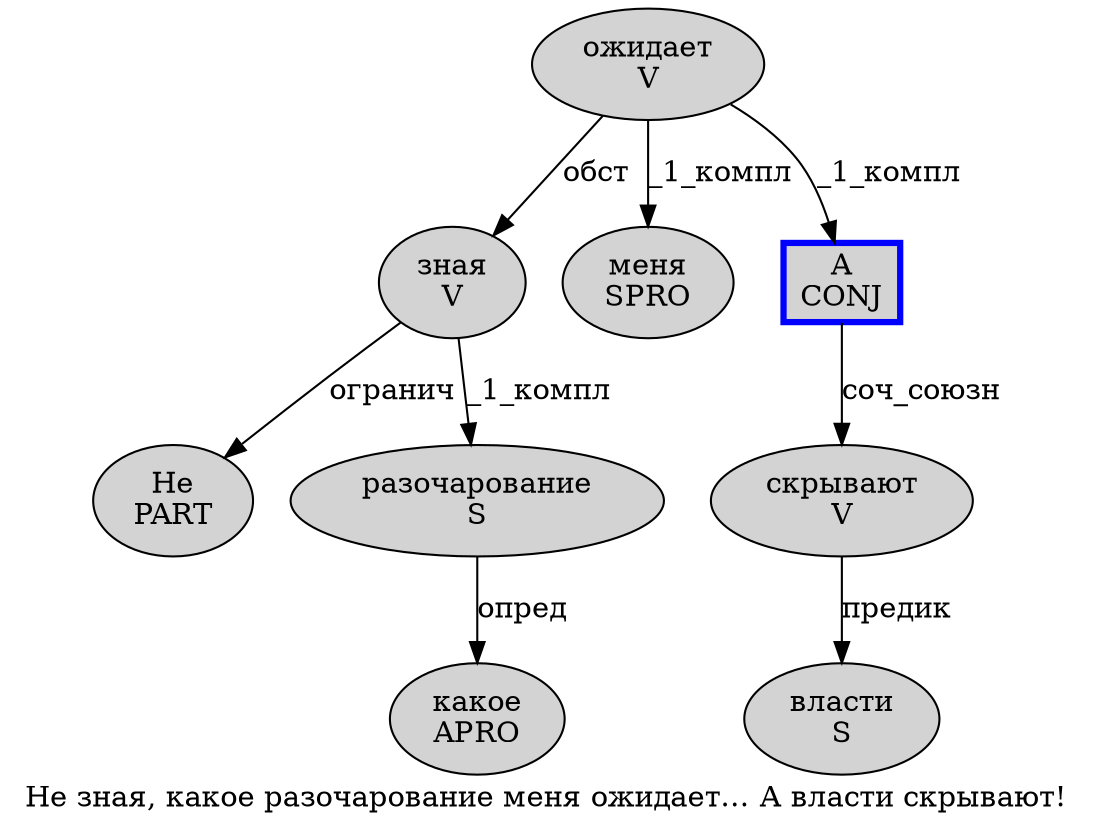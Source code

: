 digraph SENTENCE_4444 {
	graph [label="Не зная, какое разочарование меня ожидает… А власти скрывают!"]
	node [style=filled]
		0 [label="Не
PART" color="" fillcolor=lightgray penwidth=1 shape=ellipse]
		1 [label="зная
V" color="" fillcolor=lightgray penwidth=1 shape=ellipse]
		3 [label="какое
APRO" color="" fillcolor=lightgray penwidth=1 shape=ellipse]
		4 [label="разочарование
S" color="" fillcolor=lightgray penwidth=1 shape=ellipse]
		5 [label="меня
SPRO" color="" fillcolor=lightgray penwidth=1 shape=ellipse]
		6 [label="ожидает
V" color="" fillcolor=lightgray penwidth=1 shape=ellipse]
		8 [label="А
CONJ" color=blue fillcolor=lightgray penwidth=3 shape=box]
		9 [label="власти
S" color="" fillcolor=lightgray penwidth=1 shape=ellipse]
		10 [label="скрывают
V" color="" fillcolor=lightgray penwidth=1 shape=ellipse]
			10 -> 9 [label="предик"]
			4 -> 3 [label="опред"]
			1 -> 0 [label="огранич"]
			1 -> 4 [label="_1_компл"]
			6 -> 1 [label="обст"]
			6 -> 5 [label="_1_компл"]
			6 -> 8 [label="_1_компл"]
			8 -> 10 [label="соч_союзн"]
}